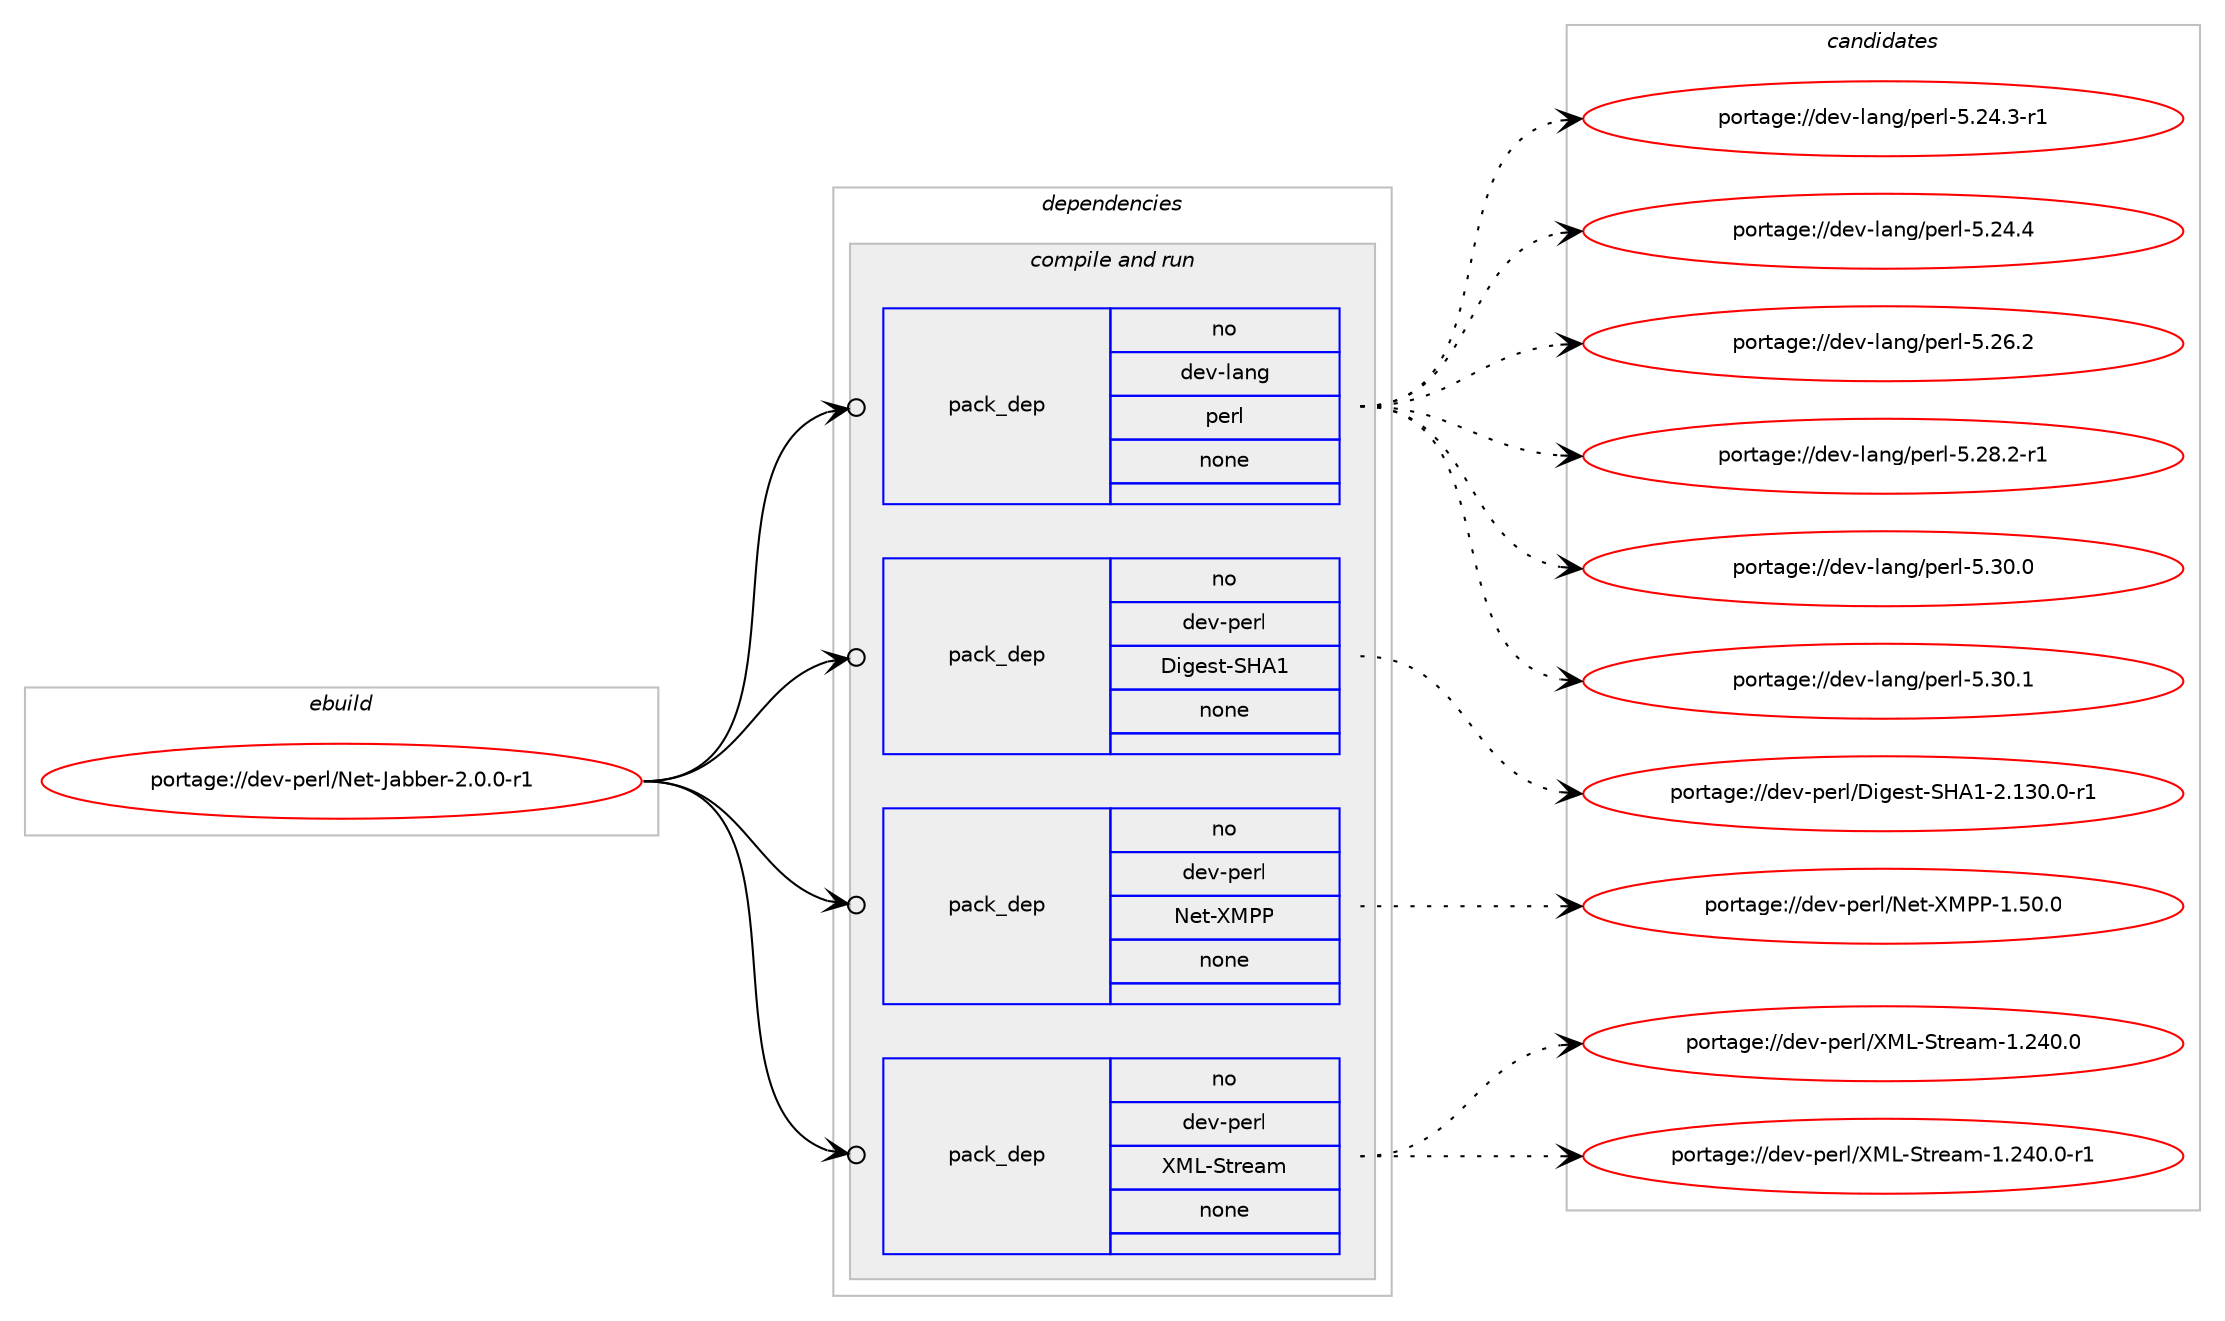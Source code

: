 digraph prolog {

# *************
# Graph options
# *************

newrank=true;
concentrate=true;
compound=true;
graph [rankdir=LR,fontname=Helvetica,fontsize=10,ranksep=1.5];#, ranksep=2.5, nodesep=0.2];
edge  [arrowhead=vee];
node  [fontname=Helvetica,fontsize=10];

# **********
# The ebuild
# **********

subgraph cluster_leftcol {
color=gray;
rank=same;
label=<<i>ebuild</i>>;
id [label="portage://dev-perl/Net-Jabber-2.0.0-r1", color=red, width=4, href="../dev-perl/Net-Jabber-2.0.0-r1.svg"];
}

# ****************
# The dependencies
# ****************

subgraph cluster_midcol {
color=gray;
label=<<i>dependencies</i>>;
subgraph cluster_compile {
fillcolor="#eeeeee";
style=filled;
label=<<i>compile</i>>;
}
subgraph cluster_compileandrun {
fillcolor="#eeeeee";
style=filled;
label=<<i>compile and run</i>>;
subgraph pack91400 {
dependency117955 [label=<<TABLE BORDER="0" CELLBORDER="1" CELLSPACING="0" CELLPADDING="4" WIDTH="220"><TR><TD ROWSPAN="6" CELLPADDING="30">pack_dep</TD></TR><TR><TD WIDTH="110">no</TD></TR><TR><TD>dev-lang</TD></TR><TR><TD>perl</TD></TR><TR><TD>none</TD></TR><TR><TD></TD></TR></TABLE>>, shape=none, color=blue];
}
id:e -> dependency117955:w [weight=20,style="solid",arrowhead="odotvee"];
subgraph pack91401 {
dependency117956 [label=<<TABLE BORDER="0" CELLBORDER="1" CELLSPACING="0" CELLPADDING="4" WIDTH="220"><TR><TD ROWSPAN="6" CELLPADDING="30">pack_dep</TD></TR><TR><TD WIDTH="110">no</TD></TR><TR><TD>dev-perl</TD></TR><TR><TD>Digest-SHA1</TD></TR><TR><TD>none</TD></TR><TR><TD></TD></TR></TABLE>>, shape=none, color=blue];
}
id:e -> dependency117956:w [weight=20,style="solid",arrowhead="odotvee"];
subgraph pack91402 {
dependency117957 [label=<<TABLE BORDER="0" CELLBORDER="1" CELLSPACING="0" CELLPADDING="4" WIDTH="220"><TR><TD ROWSPAN="6" CELLPADDING="30">pack_dep</TD></TR><TR><TD WIDTH="110">no</TD></TR><TR><TD>dev-perl</TD></TR><TR><TD>Net-XMPP</TD></TR><TR><TD>none</TD></TR><TR><TD></TD></TR></TABLE>>, shape=none, color=blue];
}
id:e -> dependency117957:w [weight=20,style="solid",arrowhead="odotvee"];
subgraph pack91403 {
dependency117958 [label=<<TABLE BORDER="0" CELLBORDER="1" CELLSPACING="0" CELLPADDING="4" WIDTH="220"><TR><TD ROWSPAN="6" CELLPADDING="30">pack_dep</TD></TR><TR><TD WIDTH="110">no</TD></TR><TR><TD>dev-perl</TD></TR><TR><TD>XML-Stream</TD></TR><TR><TD>none</TD></TR><TR><TD></TD></TR></TABLE>>, shape=none, color=blue];
}
id:e -> dependency117958:w [weight=20,style="solid",arrowhead="odotvee"];
}
subgraph cluster_run {
fillcolor="#eeeeee";
style=filled;
label=<<i>run</i>>;
}
}

# **************
# The candidates
# **************

subgraph cluster_choices {
rank=same;
color=gray;
label=<<i>candidates</i>>;

subgraph choice91400 {
color=black;
nodesep=1;
choiceportage100101118451089711010347112101114108455346505246514511449 [label="portage://dev-lang/perl-5.24.3-r1", color=red, width=4,href="../dev-lang/perl-5.24.3-r1.svg"];
choiceportage10010111845108971101034711210111410845534650524652 [label="portage://dev-lang/perl-5.24.4", color=red, width=4,href="../dev-lang/perl-5.24.4.svg"];
choiceportage10010111845108971101034711210111410845534650544650 [label="portage://dev-lang/perl-5.26.2", color=red, width=4,href="../dev-lang/perl-5.26.2.svg"];
choiceportage100101118451089711010347112101114108455346505646504511449 [label="portage://dev-lang/perl-5.28.2-r1", color=red, width=4,href="../dev-lang/perl-5.28.2-r1.svg"];
choiceportage10010111845108971101034711210111410845534651484648 [label="portage://dev-lang/perl-5.30.0", color=red, width=4,href="../dev-lang/perl-5.30.0.svg"];
choiceportage10010111845108971101034711210111410845534651484649 [label="portage://dev-lang/perl-5.30.1", color=red, width=4,href="../dev-lang/perl-5.30.1.svg"];
dependency117955:e -> choiceportage100101118451089711010347112101114108455346505246514511449:w [style=dotted,weight="100"];
dependency117955:e -> choiceportage10010111845108971101034711210111410845534650524652:w [style=dotted,weight="100"];
dependency117955:e -> choiceportage10010111845108971101034711210111410845534650544650:w [style=dotted,weight="100"];
dependency117955:e -> choiceportage100101118451089711010347112101114108455346505646504511449:w [style=dotted,weight="100"];
dependency117955:e -> choiceportage10010111845108971101034711210111410845534651484648:w [style=dotted,weight="100"];
dependency117955:e -> choiceportage10010111845108971101034711210111410845534651484649:w [style=dotted,weight="100"];
}
subgraph choice91401 {
color=black;
nodesep=1;
choiceportage100101118451121011141084768105103101115116458372654945504649514846484511449 [label="portage://dev-perl/Digest-SHA1-2.130.0-r1", color=red, width=4,href="../dev-perl/Digest-SHA1-2.130.0-r1.svg"];
dependency117956:e -> choiceportage100101118451121011141084768105103101115116458372654945504649514846484511449:w [style=dotted,weight="100"];
}
subgraph choice91402 {
color=black;
nodesep=1;
choiceportage100101118451121011141084778101116458877808045494653484648 [label="portage://dev-perl/Net-XMPP-1.50.0", color=red, width=4,href="../dev-perl/Net-XMPP-1.50.0.svg"];
dependency117957:e -> choiceportage100101118451121011141084778101116458877808045494653484648:w [style=dotted,weight="100"];
}
subgraph choice91403 {
color=black;
nodesep=1;
choiceportage10010111845112101114108478877764583116114101971094549465052484648 [label="portage://dev-perl/XML-Stream-1.240.0", color=red, width=4,href="../dev-perl/XML-Stream-1.240.0.svg"];
choiceportage100101118451121011141084788777645831161141019710945494650524846484511449 [label="portage://dev-perl/XML-Stream-1.240.0-r1", color=red, width=4,href="../dev-perl/XML-Stream-1.240.0-r1.svg"];
dependency117958:e -> choiceportage10010111845112101114108478877764583116114101971094549465052484648:w [style=dotted,weight="100"];
dependency117958:e -> choiceportage100101118451121011141084788777645831161141019710945494650524846484511449:w [style=dotted,weight="100"];
}
}

}

